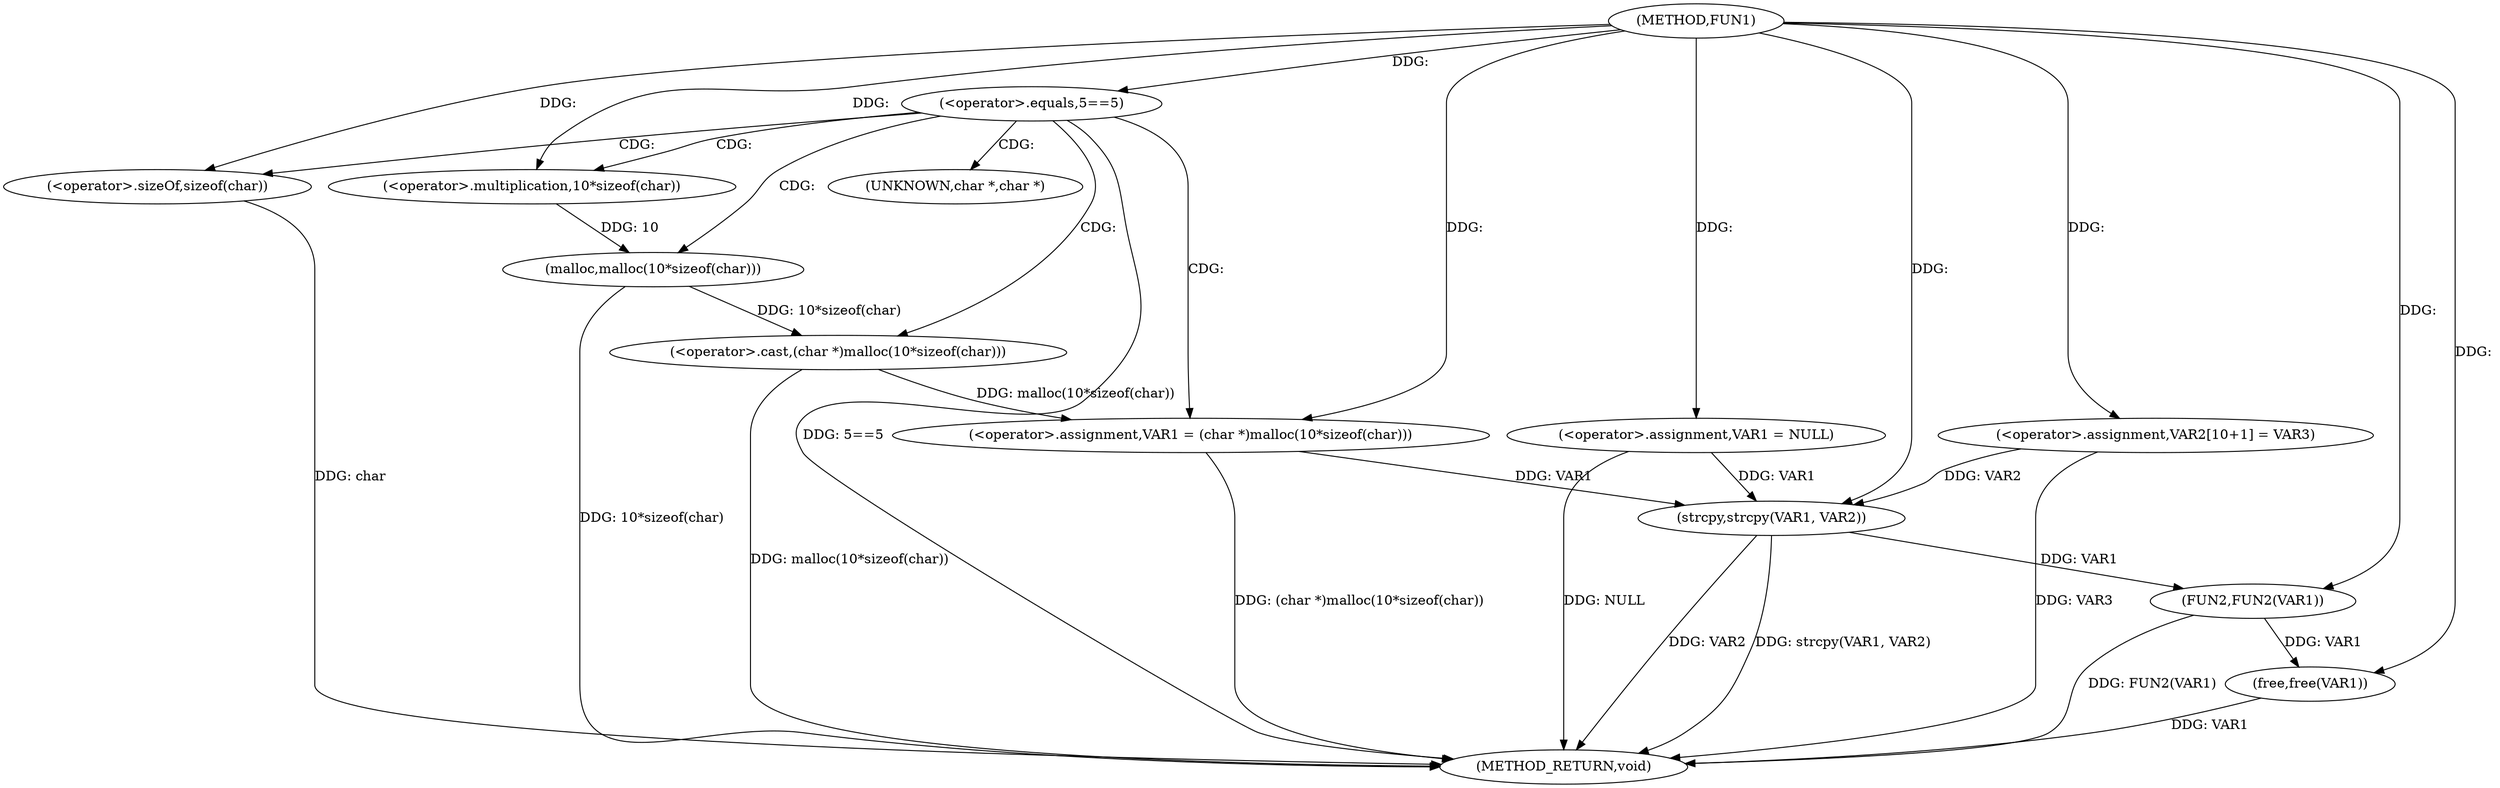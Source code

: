 digraph FUN1 {  
"1000100" [label = "(METHOD,FUN1)" ]
"1000132" [label = "(METHOD_RETURN,void)" ]
"1000103" [label = "(<operator>.assignment,VAR1 = NULL)" ]
"1000107" [label = "(<operator>.equals,5==5)" ]
"1000111" [label = "(<operator>.assignment,VAR1 = (char *)malloc(10*sizeof(char)))" ]
"1000113" [label = "(<operator>.cast,(char *)malloc(10*sizeof(char)))" ]
"1000115" [label = "(malloc,malloc(10*sizeof(char)))" ]
"1000116" [label = "(<operator>.multiplication,10*sizeof(char))" ]
"1000118" [label = "(<operator>.sizeOf,sizeof(char))" ]
"1000122" [label = "(<operator>.assignment,VAR2[10+1] = VAR3)" ]
"1000125" [label = "(strcpy,strcpy(VAR1, VAR2))" ]
"1000128" [label = "(FUN2,FUN2(VAR1))" ]
"1000130" [label = "(free,free(VAR1))" ]
"1000114" [label = "(UNKNOWN,char *,char *)" ]
  "1000125" -> "1000132"  [ label = "DDG: strcpy(VAR1, VAR2)"] 
  "1000107" -> "1000132"  [ label = "DDG: 5==5"] 
  "1000103" -> "1000132"  [ label = "DDG: NULL"] 
  "1000113" -> "1000132"  [ label = "DDG: malloc(10*sizeof(char))"] 
  "1000125" -> "1000132"  [ label = "DDG: VAR2"] 
  "1000111" -> "1000132"  [ label = "DDG: (char *)malloc(10*sizeof(char))"] 
  "1000128" -> "1000132"  [ label = "DDG: FUN2(VAR1)"] 
  "1000118" -> "1000132"  [ label = "DDG: char"] 
  "1000115" -> "1000132"  [ label = "DDG: 10*sizeof(char)"] 
  "1000130" -> "1000132"  [ label = "DDG: VAR1"] 
  "1000122" -> "1000132"  [ label = "DDG: VAR3"] 
  "1000100" -> "1000103"  [ label = "DDG: "] 
  "1000100" -> "1000107"  [ label = "DDG: "] 
  "1000113" -> "1000111"  [ label = "DDG: malloc(10*sizeof(char))"] 
  "1000100" -> "1000111"  [ label = "DDG: "] 
  "1000115" -> "1000113"  [ label = "DDG: 10*sizeof(char)"] 
  "1000116" -> "1000115"  [ label = "DDG: 10"] 
  "1000100" -> "1000116"  [ label = "DDG: "] 
  "1000100" -> "1000118"  [ label = "DDG: "] 
  "1000100" -> "1000122"  [ label = "DDG: "] 
  "1000103" -> "1000125"  [ label = "DDG: VAR1"] 
  "1000111" -> "1000125"  [ label = "DDG: VAR1"] 
  "1000100" -> "1000125"  [ label = "DDG: "] 
  "1000122" -> "1000125"  [ label = "DDG: VAR2"] 
  "1000125" -> "1000128"  [ label = "DDG: VAR1"] 
  "1000100" -> "1000128"  [ label = "DDG: "] 
  "1000128" -> "1000130"  [ label = "DDG: VAR1"] 
  "1000100" -> "1000130"  [ label = "DDG: "] 
  "1000107" -> "1000115"  [ label = "CDG: "] 
  "1000107" -> "1000116"  [ label = "CDG: "] 
  "1000107" -> "1000113"  [ label = "CDG: "] 
  "1000107" -> "1000118"  [ label = "CDG: "] 
  "1000107" -> "1000111"  [ label = "CDG: "] 
  "1000107" -> "1000114"  [ label = "CDG: "] 
}
